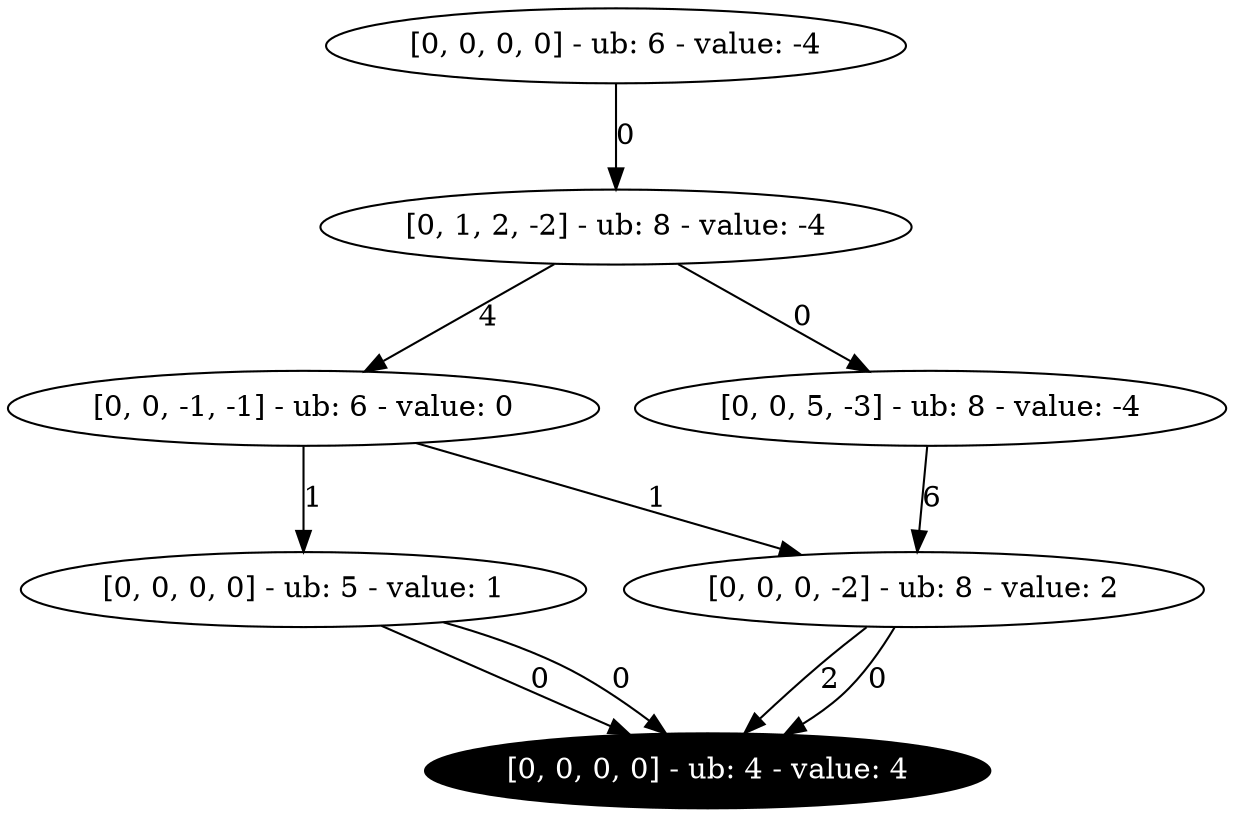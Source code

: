 Digraph restricted{
1147985808 [label="[0, 0, 0, 0] - ub: 6 - value: -4"];
661672156 [label="[0, 1, 2, -2] - ub: 8 - value: -4"];
1147985808 -> 661672156 [label=0];
96639997 [label="[0, 0, -1, -1] - ub: 6 - value: 0"];
661672156 -> 96639997 [label=4];
128893786 [label="[0, 0, 5, -3] - ub: 8 - value: -4"];
661672156 -> 128893786 [label=0];
1598924227 [label="[0, 0, 0, -2] - ub: 8 - value: 2"];
96639997 -> 1598924227 [label=1];
128893786 -> 1598924227 [label=6];
1144748369 [label="[0, 0, 0, 0] - ub: 5 - value: 1"];
96639997 -> 1144748369 [label=1];
340870931 [label="[0, 0, 0, 0] - ub: 4 - value: 4", color=black, style=filled, fontcolor=white];
1598924227 -> 340870931 [label=2];
1598924227 -> 340870931 [label=0];
1144748369 -> 340870931 [label=0];
1144748369 -> 340870931 [label=0];
}